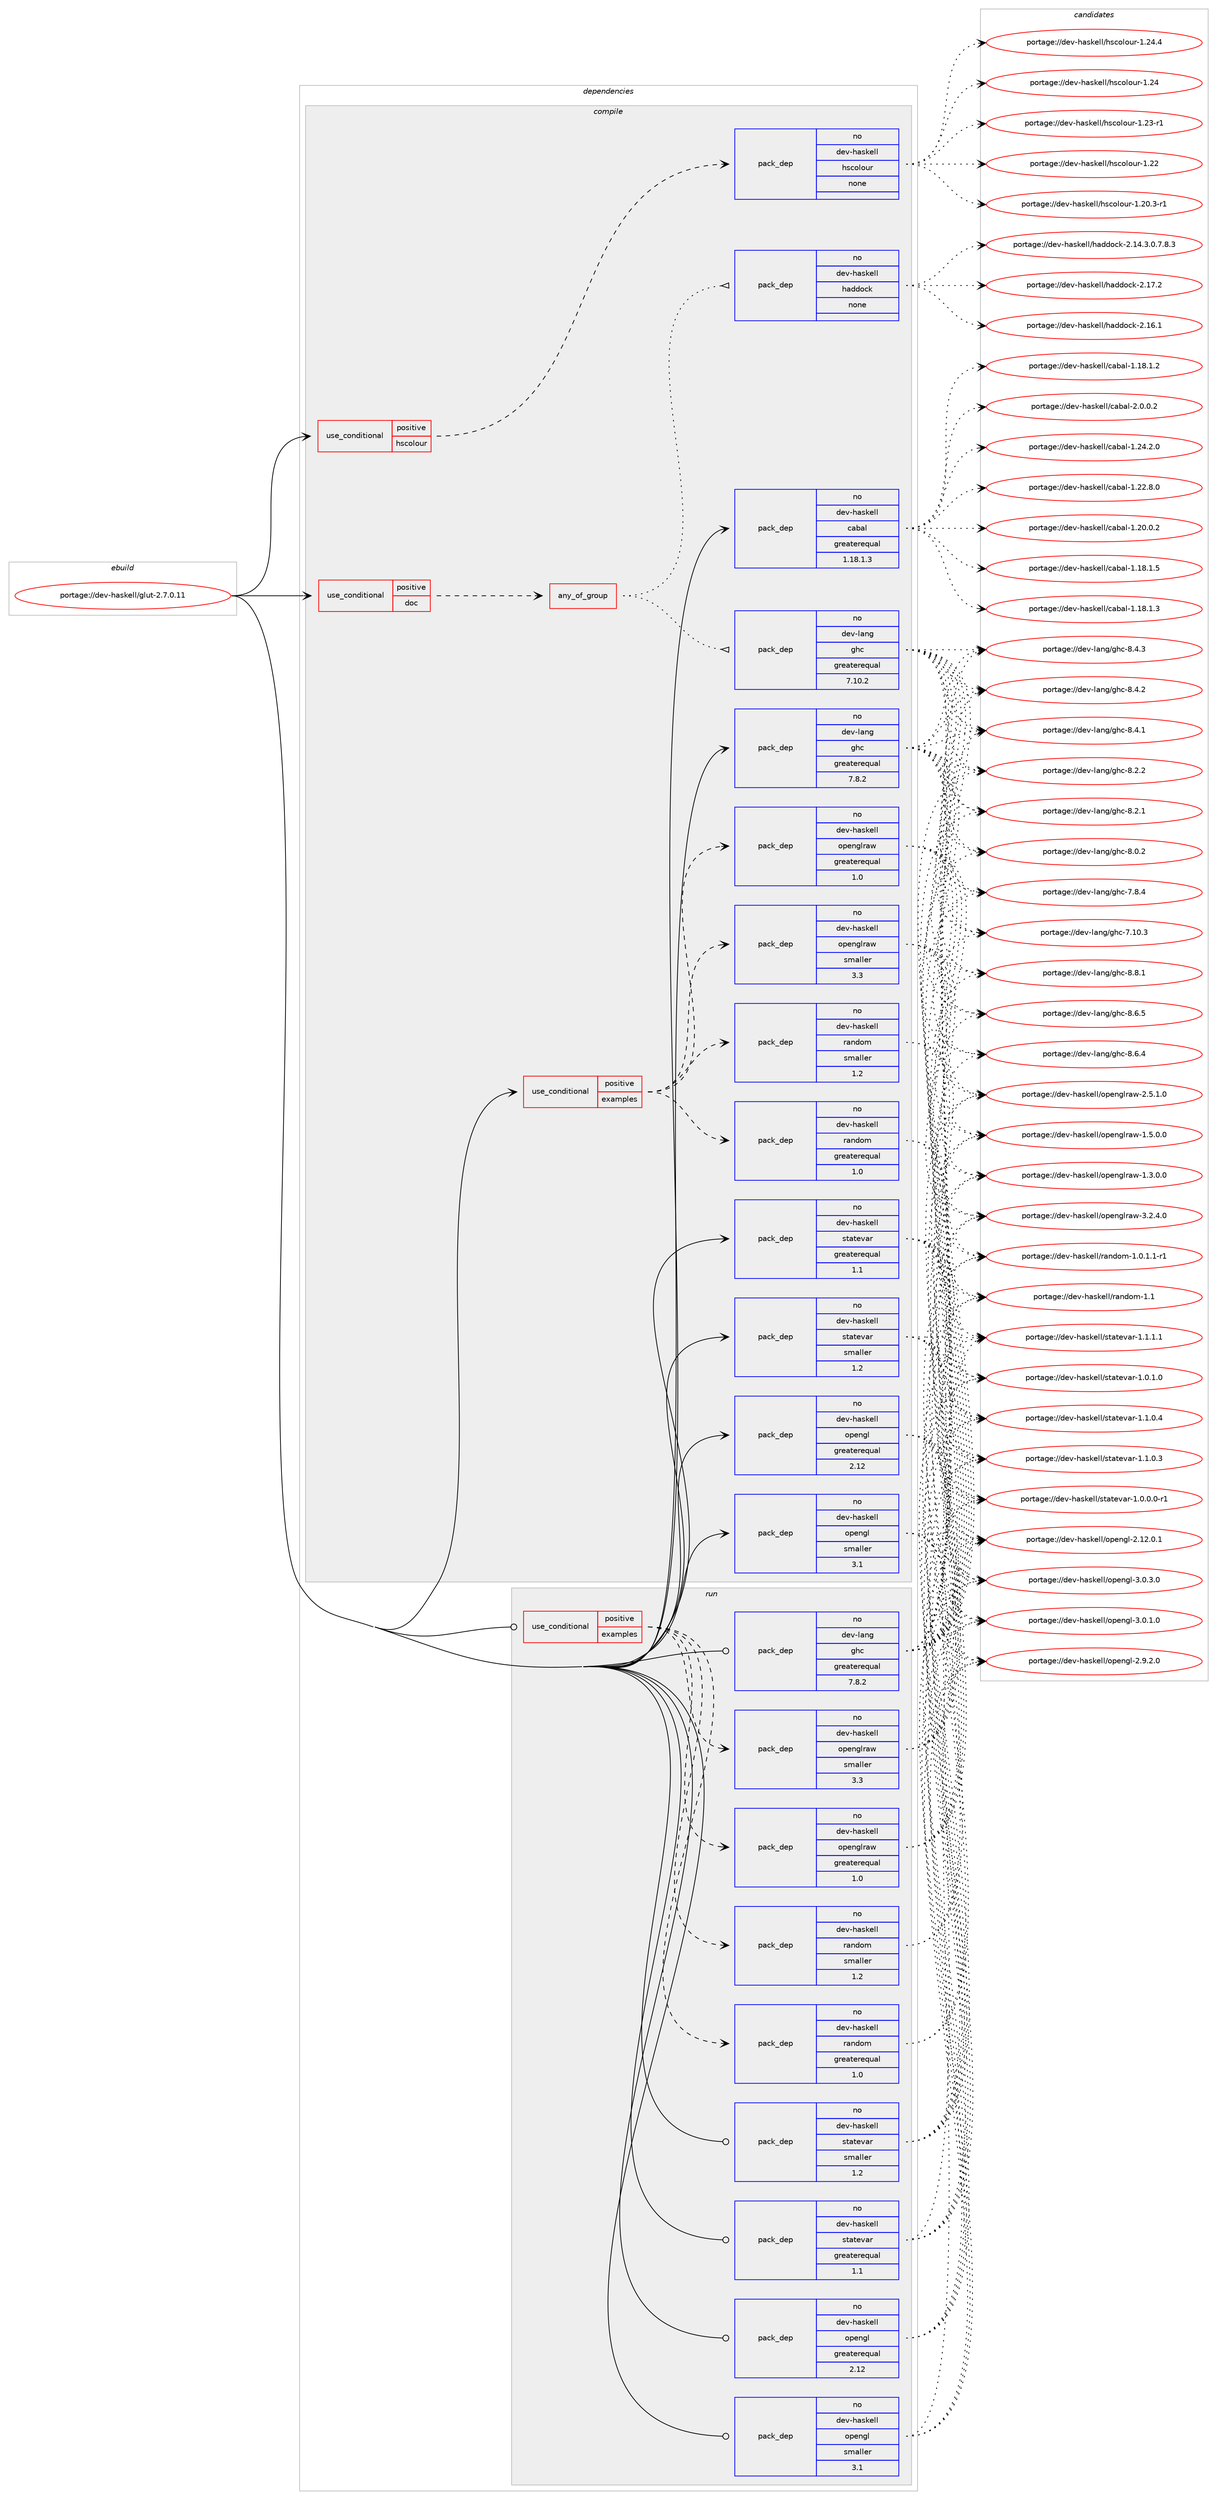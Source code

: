 digraph prolog {

# *************
# Graph options
# *************

newrank=true;
concentrate=true;
compound=true;
graph [rankdir=LR,fontname=Helvetica,fontsize=10,ranksep=1.5];#, ranksep=2.5, nodesep=0.2];
edge  [arrowhead=vee];
node  [fontname=Helvetica,fontsize=10];

# **********
# The ebuild
# **********

subgraph cluster_leftcol {
color=gray;
label=<<i>ebuild</i>>;
id [label="portage://dev-haskell/glut-2.7.0.11", color=red, width=4, href="../dev-haskell/glut-2.7.0.11.svg"];
}

# ****************
# The dependencies
# ****************

subgraph cluster_midcol {
color=gray;
label=<<i>dependencies</i>>;
subgraph cluster_compile {
fillcolor="#eeeeee";
style=filled;
label=<<i>compile</i>>;
subgraph cond133837 {
dependency561632 [label=<<TABLE BORDER="0" CELLBORDER="1" CELLSPACING="0" CELLPADDING="4"><TR><TD ROWSPAN="3" CELLPADDING="10">use_conditional</TD></TR><TR><TD>positive</TD></TR><TR><TD>doc</TD></TR></TABLE>>, shape=none, color=red];
subgraph any6393 {
dependency561633 [label=<<TABLE BORDER="0" CELLBORDER="1" CELLSPACING="0" CELLPADDING="4"><TR><TD CELLPADDING="10">any_of_group</TD></TR></TABLE>>, shape=none, color=red];subgraph pack421165 {
dependency561634 [label=<<TABLE BORDER="0" CELLBORDER="1" CELLSPACING="0" CELLPADDING="4" WIDTH="220"><TR><TD ROWSPAN="6" CELLPADDING="30">pack_dep</TD></TR><TR><TD WIDTH="110">no</TD></TR><TR><TD>dev-haskell</TD></TR><TR><TD>haddock</TD></TR><TR><TD>none</TD></TR><TR><TD></TD></TR></TABLE>>, shape=none, color=blue];
}
dependency561633:e -> dependency561634:w [weight=20,style="dotted",arrowhead="oinv"];
subgraph pack421166 {
dependency561635 [label=<<TABLE BORDER="0" CELLBORDER="1" CELLSPACING="0" CELLPADDING="4" WIDTH="220"><TR><TD ROWSPAN="6" CELLPADDING="30">pack_dep</TD></TR><TR><TD WIDTH="110">no</TD></TR><TR><TD>dev-lang</TD></TR><TR><TD>ghc</TD></TR><TR><TD>greaterequal</TD></TR><TR><TD>7.10.2</TD></TR></TABLE>>, shape=none, color=blue];
}
dependency561633:e -> dependency561635:w [weight=20,style="dotted",arrowhead="oinv"];
}
dependency561632:e -> dependency561633:w [weight=20,style="dashed",arrowhead="vee"];
}
id:e -> dependency561632:w [weight=20,style="solid",arrowhead="vee"];
subgraph cond133838 {
dependency561636 [label=<<TABLE BORDER="0" CELLBORDER="1" CELLSPACING="0" CELLPADDING="4"><TR><TD ROWSPAN="3" CELLPADDING="10">use_conditional</TD></TR><TR><TD>positive</TD></TR><TR><TD>examples</TD></TR></TABLE>>, shape=none, color=red];
subgraph pack421167 {
dependency561637 [label=<<TABLE BORDER="0" CELLBORDER="1" CELLSPACING="0" CELLPADDING="4" WIDTH="220"><TR><TD ROWSPAN="6" CELLPADDING="30">pack_dep</TD></TR><TR><TD WIDTH="110">no</TD></TR><TR><TD>dev-haskell</TD></TR><TR><TD>openglraw</TD></TR><TR><TD>greaterequal</TD></TR><TR><TD>1.0</TD></TR></TABLE>>, shape=none, color=blue];
}
dependency561636:e -> dependency561637:w [weight=20,style="dashed",arrowhead="vee"];
subgraph pack421168 {
dependency561638 [label=<<TABLE BORDER="0" CELLBORDER="1" CELLSPACING="0" CELLPADDING="4" WIDTH="220"><TR><TD ROWSPAN="6" CELLPADDING="30">pack_dep</TD></TR><TR><TD WIDTH="110">no</TD></TR><TR><TD>dev-haskell</TD></TR><TR><TD>openglraw</TD></TR><TR><TD>smaller</TD></TR><TR><TD>3.3</TD></TR></TABLE>>, shape=none, color=blue];
}
dependency561636:e -> dependency561638:w [weight=20,style="dashed",arrowhead="vee"];
subgraph pack421169 {
dependency561639 [label=<<TABLE BORDER="0" CELLBORDER="1" CELLSPACING="0" CELLPADDING="4" WIDTH="220"><TR><TD ROWSPAN="6" CELLPADDING="30">pack_dep</TD></TR><TR><TD WIDTH="110">no</TD></TR><TR><TD>dev-haskell</TD></TR><TR><TD>random</TD></TR><TR><TD>greaterequal</TD></TR><TR><TD>1.0</TD></TR></TABLE>>, shape=none, color=blue];
}
dependency561636:e -> dependency561639:w [weight=20,style="dashed",arrowhead="vee"];
subgraph pack421170 {
dependency561640 [label=<<TABLE BORDER="0" CELLBORDER="1" CELLSPACING="0" CELLPADDING="4" WIDTH="220"><TR><TD ROWSPAN="6" CELLPADDING="30">pack_dep</TD></TR><TR><TD WIDTH="110">no</TD></TR><TR><TD>dev-haskell</TD></TR><TR><TD>random</TD></TR><TR><TD>smaller</TD></TR><TR><TD>1.2</TD></TR></TABLE>>, shape=none, color=blue];
}
dependency561636:e -> dependency561640:w [weight=20,style="dashed",arrowhead="vee"];
}
id:e -> dependency561636:w [weight=20,style="solid",arrowhead="vee"];
subgraph cond133839 {
dependency561641 [label=<<TABLE BORDER="0" CELLBORDER="1" CELLSPACING="0" CELLPADDING="4"><TR><TD ROWSPAN="3" CELLPADDING="10">use_conditional</TD></TR><TR><TD>positive</TD></TR><TR><TD>hscolour</TD></TR></TABLE>>, shape=none, color=red];
subgraph pack421171 {
dependency561642 [label=<<TABLE BORDER="0" CELLBORDER="1" CELLSPACING="0" CELLPADDING="4" WIDTH="220"><TR><TD ROWSPAN="6" CELLPADDING="30">pack_dep</TD></TR><TR><TD WIDTH="110">no</TD></TR><TR><TD>dev-haskell</TD></TR><TR><TD>hscolour</TD></TR><TR><TD>none</TD></TR><TR><TD></TD></TR></TABLE>>, shape=none, color=blue];
}
dependency561641:e -> dependency561642:w [weight=20,style="dashed",arrowhead="vee"];
}
id:e -> dependency561641:w [weight=20,style="solid",arrowhead="vee"];
subgraph pack421172 {
dependency561643 [label=<<TABLE BORDER="0" CELLBORDER="1" CELLSPACING="0" CELLPADDING="4" WIDTH="220"><TR><TD ROWSPAN="6" CELLPADDING="30">pack_dep</TD></TR><TR><TD WIDTH="110">no</TD></TR><TR><TD>dev-haskell</TD></TR><TR><TD>cabal</TD></TR><TR><TD>greaterequal</TD></TR><TR><TD>1.18.1.3</TD></TR></TABLE>>, shape=none, color=blue];
}
id:e -> dependency561643:w [weight=20,style="solid",arrowhead="vee"];
subgraph pack421173 {
dependency561644 [label=<<TABLE BORDER="0" CELLBORDER="1" CELLSPACING="0" CELLPADDING="4" WIDTH="220"><TR><TD ROWSPAN="6" CELLPADDING="30">pack_dep</TD></TR><TR><TD WIDTH="110">no</TD></TR><TR><TD>dev-haskell</TD></TR><TR><TD>opengl</TD></TR><TR><TD>greaterequal</TD></TR><TR><TD>2.12</TD></TR></TABLE>>, shape=none, color=blue];
}
id:e -> dependency561644:w [weight=20,style="solid",arrowhead="vee"];
subgraph pack421174 {
dependency561645 [label=<<TABLE BORDER="0" CELLBORDER="1" CELLSPACING="0" CELLPADDING="4" WIDTH="220"><TR><TD ROWSPAN="6" CELLPADDING="30">pack_dep</TD></TR><TR><TD WIDTH="110">no</TD></TR><TR><TD>dev-haskell</TD></TR><TR><TD>opengl</TD></TR><TR><TD>smaller</TD></TR><TR><TD>3.1</TD></TR></TABLE>>, shape=none, color=blue];
}
id:e -> dependency561645:w [weight=20,style="solid",arrowhead="vee"];
subgraph pack421175 {
dependency561646 [label=<<TABLE BORDER="0" CELLBORDER="1" CELLSPACING="0" CELLPADDING="4" WIDTH="220"><TR><TD ROWSPAN="6" CELLPADDING="30">pack_dep</TD></TR><TR><TD WIDTH="110">no</TD></TR><TR><TD>dev-haskell</TD></TR><TR><TD>statevar</TD></TR><TR><TD>greaterequal</TD></TR><TR><TD>1.1</TD></TR></TABLE>>, shape=none, color=blue];
}
id:e -> dependency561646:w [weight=20,style="solid",arrowhead="vee"];
subgraph pack421176 {
dependency561647 [label=<<TABLE BORDER="0" CELLBORDER="1" CELLSPACING="0" CELLPADDING="4" WIDTH="220"><TR><TD ROWSPAN="6" CELLPADDING="30">pack_dep</TD></TR><TR><TD WIDTH="110">no</TD></TR><TR><TD>dev-haskell</TD></TR><TR><TD>statevar</TD></TR><TR><TD>smaller</TD></TR><TR><TD>1.2</TD></TR></TABLE>>, shape=none, color=blue];
}
id:e -> dependency561647:w [weight=20,style="solid",arrowhead="vee"];
subgraph pack421177 {
dependency561648 [label=<<TABLE BORDER="0" CELLBORDER="1" CELLSPACING="0" CELLPADDING="4" WIDTH="220"><TR><TD ROWSPAN="6" CELLPADDING="30">pack_dep</TD></TR><TR><TD WIDTH="110">no</TD></TR><TR><TD>dev-lang</TD></TR><TR><TD>ghc</TD></TR><TR><TD>greaterequal</TD></TR><TR><TD>7.8.2</TD></TR></TABLE>>, shape=none, color=blue];
}
id:e -> dependency561648:w [weight=20,style="solid",arrowhead="vee"];
}
subgraph cluster_compileandrun {
fillcolor="#eeeeee";
style=filled;
label=<<i>compile and run</i>>;
}
subgraph cluster_run {
fillcolor="#eeeeee";
style=filled;
label=<<i>run</i>>;
subgraph cond133840 {
dependency561649 [label=<<TABLE BORDER="0" CELLBORDER="1" CELLSPACING="0" CELLPADDING="4"><TR><TD ROWSPAN="3" CELLPADDING="10">use_conditional</TD></TR><TR><TD>positive</TD></TR><TR><TD>examples</TD></TR></TABLE>>, shape=none, color=red];
subgraph pack421178 {
dependency561650 [label=<<TABLE BORDER="0" CELLBORDER="1" CELLSPACING="0" CELLPADDING="4" WIDTH="220"><TR><TD ROWSPAN="6" CELLPADDING="30">pack_dep</TD></TR><TR><TD WIDTH="110">no</TD></TR><TR><TD>dev-haskell</TD></TR><TR><TD>openglraw</TD></TR><TR><TD>greaterequal</TD></TR><TR><TD>1.0</TD></TR></TABLE>>, shape=none, color=blue];
}
dependency561649:e -> dependency561650:w [weight=20,style="dashed",arrowhead="vee"];
subgraph pack421179 {
dependency561651 [label=<<TABLE BORDER="0" CELLBORDER="1" CELLSPACING="0" CELLPADDING="4" WIDTH="220"><TR><TD ROWSPAN="6" CELLPADDING="30">pack_dep</TD></TR><TR><TD WIDTH="110">no</TD></TR><TR><TD>dev-haskell</TD></TR><TR><TD>openglraw</TD></TR><TR><TD>smaller</TD></TR><TR><TD>3.3</TD></TR></TABLE>>, shape=none, color=blue];
}
dependency561649:e -> dependency561651:w [weight=20,style="dashed",arrowhead="vee"];
subgraph pack421180 {
dependency561652 [label=<<TABLE BORDER="0" CELLBORDER="1" CELLSPACING="0" CELLPADDING="4" WIDTH="220"><TR><TD ROWSPAN="6" CELLPADDING="30">pack_dep</TD></TR><TR><TD WIDTH="110">no</TD></TR><TR><TD>dev-haskell</TD></TR><TR><TD>random</TD></TR><TR><TD>greaterequal</TD></TR><TR><TD>1.0</TD></TR></TABLE>>, shape=none, color=blue];
}
dependency561649:e -> dependency561652:w [weight=20,style="dashed",arrowhead="vee"];
subgraph pack421181 {
dependency561653 [label=<<TABLE BORDER="0" CELLBORDER="1" CELLSPACING="0" CELLPADDING="4" WIDTH="220"><TR><TD ROWSPAN="6" CELLPADDING="30">pack_dep</TD></TR><TR><TD WIDTH="110">no</TD></TR><TR><TD>dev-haskell</TD></TR><TR><TD>random</TD></TR><TR><TD>smaller</TD></TR><TR><TD>1.2</TD></TR></TABLE>>, shape=none, color=blue];
}
dependency561649:e -> dependency561653:w [weight=20,style="dashed",arrowhead="vee"];
}
id:e -> dependency561649:w [weight=20,style="solid",arrowhead="odot"];
subgraph pack421182 {
dependency561654 [label=<<TABLE BORDER="0" CELLBORDER="1" CELLSPACING="0" CELLPADDING="4" WIDTH="220"><TR><TD ROWSPAN="6" CELLPADDING="30">pack_dep</TD></TR><TR><TD WIDTH="110">no</TD></TR><TR><TD>dev-haskell</TD></TR><TR><TD>opengl</TD></TR><TR><TD>greaterequal</TD></TR><TR><TD>2.12</TD></TR></TABLE>>, shape=none, color=blue];
}
id:e -> dependency561654:w [weight=20,style="solid",arrowhead="odot"];
subgraph pack421183 {
dependency561655 [label=<<TABLE BORDER="0" CELLBORDER="1" CELLSPACING="0" CELLPADDING="4" WIDTH="220"><TR><TD ROWSPAN="6" CELLPADDING="30">pack_dep</TD></TR><TR><TD WIDTH="110">no</TD></TR><TR><TD>dev-haskell</TD></TR><TR><TD>opengl</TD></TR><TR><TD>smaller</TD></TR><TR><TD>3.1</TD></TR></TABLE>>, shape=none, color=blue];
}
id:e -> dependency561655:w [weight=20,style="solid",arrowhead="odot"];
subgraph pack421184 {
dependency561656 [label=<<TABLE BORDER="0" CELLBORDER="1" CELLSPACING="0" CELLPADDING="4" WIDTH="220"><TR><TD ROWSPAN="6" CELLPADDING="30">pack_dep</TD></TR><TR><TD WIDTH="110">no</TD></TR><TR><TD>dev-haskell</TD></TR><TR><TD>statevar</TD></TR><TR><TD>greaterequal</TD></TR><TR><TD>1.1</TD></TR></TABLE>>, shape=none, color=blue];
}
id:e -> dependency561656:w [weight=20,style="solid",arrowhead="odot"];
subgraph pack421185 {
dependency561657 [label=<<TABLE BORDER="0" CELLBORDER="1" CELLSPACING="0" CELLPADDING="4" WIDTH="220"><TR><TD ROWSPAN="6" CELLPADDING="30">pack_dep</TD></TR><TR><TD WIDTH="110">no</TD></TR><TR><TD>dev-haskell</TD></TR><TR><TD>statevar</TD></TR><TR><TD>smaller</TD></TR><TR><TD>1.2</TD></TR></TABLE>>, shape=none, color=blue];
}
id:e -> dependency561657:w [weight=20,style="solid",arrowhead="odot"];
subgraph pack421186 {
dependency561658 [label=<<TABLE BORDER="0" CELLBORDER="1" CELLSPACING="0" CELLPADDING="4" WIDTH="220"><TR><TD ROWSPAN="6" CELLPADDING="30">pack_dep</TD></TR><TR><TD WIDTH="110">no</TD></TR><TR><TD>dev-lang</TD></TR><TR><TD>ghc</TD></TR><TR><TD>greaterequal</TD></TR><TR><TD>7.8.2</TD></TR></TABLE>>, shape=none, color=blue];
}
id:e -> dependency561658:w [weight=20,style="solid",arrowhead="odot"];
}
}

# **************
# The candidates
# **************

subgraph cluster_choices {
rank=same;
color=gray;
label=<<i>candidates</i>>;

subgraph choice421165 {
color=black;
nodesep=1;
choice100101118451049711510710110810847104971001001119910745504649554650 [label="portage://dev-haskell/haddock-2.17.2", color=red, width=4,href="../dev-haskell/haddock-2.17.2.svg"];
choice100101118451049711510710110810847104971001001119910745504649544649 [label="portage://dev-haskell/haddock-2.16.1", color=red, width=4,href="../dev-haskell/haddock-2.16.1.svg"];
choice1001011184510497115107101108108471049710010011199107455046495246514648465546564651 [label="portage://dev-haskell/haddock-2.14.3.0.7.8.3", color=red, width=4,href="../dev-haskell/haddock-2.14.3.0.7.8.3.svg"];
dependency561634:e -> choice100101118451049711510710110810847104971001001119910745504649554650:w [style=dotted,weight="100"];
dependency561634:e -> choice100101118451049711510710110810847104971001001119910745504649544649:w [style=dotted,weight="100"];
dependency561634:e -> choice1001011184510497115107101108108471049710010011199107455046495246514648465546564651:w [style=dotted,weight="100"];
}
subgraph choice421166 {
color=black;
nodesep=1;
choice10010111845108971101034710310499455646564649 [label="portage://dev-lang/ghc-8.8.1", color=red, width=4,href="../dev-lang/ghc-8.8.1.svg"];
choice10010111845108971101034710310499455646544653 [label="portage://dev-lang/ghc-8.6.5", color=red, width=4,href="../dev-lang/ghc-8.6.5.svg"];
choice10010111845108971101034710310499455646544652 [label="portage://dev-lang/ghc-8.6.4", color=red, width=4,href="../dev-lang/ghc-8.6.4.svg"];
choice10010111845108971101034710310499455646524651 [label="portage://dev-lang/ghc-8.4.3", color=red, width=4,href="../dev-lang/ghc-8.4.3.svg"];
choice10010111845108971101034710310499455646524650 [label="portage://dev-lang/ghc-8.4.2", color=red, width=4,href="../dev-lang/ghc-8.4.2.svg"];
choice10010111845108971101034710310499455646524649 [label="portage://dev-lang/ghc-8.4.1", color=red, width=4,href="../dev-lang/ghc-8.4.1.svg"];
choice10010111845108971101034710310499455646504650 [label="portage://dev-lang/ghc-8.2.2", color=red, width=4,href="../dev-lang/ghc-8.2.2.svg"];
choice10010111845108971101034710310499455646504649 [label="portage://dev-lang/ghc-8.2.1", color=red, width=4,href="../dev-lang/ghc-8.2.1.svg"];
choice10010111845108971101034710310499455646484650 [label="portage://dev-lang/ghc-8.0.2", color=red, width=4,href="../dev-lang/ghc-8.0.2.svg"];
choice10010111845108971101034710310499455546564652 [label="portage://dev-lang/ghc-7.8.4", color=red, width=4,href="../dev-lang/ghc-7.8.4.svg"];
choice1001011184510897110103471031049945554649484651 [label="portage://dev-lang/ghc-7.10.3", color=red, width=4,href="../dev-lang/ghc-7.10.3.svg"];
dependency561635:e -> choice10010111845108971101034710310499455646564649:w [style=dotted,weight="100"];
dependency561635:e -> choice10010111845108971101034710310499455646544653:w [style=dotted,weight="100"];
dependency561635:e -> choice10010111845108971101034710310499455646544652:w [style=dotted,weight="100"];
dependency561635:e -> choice10010111845108971101034710310499455646524651:w [style=dotted,weight="100"];
dependency561635:e -> choice10010111845108971101034710310499455646524650:w [style=dotted,weight="100"];
dependency561635:e -> choice10010111845108971101034710310499455646524649:w [style=dotted,weight="100"];
dependency561635:e -> choice10010111845108971101034710310499455646504650:w [style=dotted,weight="100"];
dependency561635:e -> choice10010111845108971101034710310499455646504649:w [style=dotted,weight="100"];
dependency561635:e -> choice10010111845108971101034710310499455646484650:w [style=dotted,weight="100"];
dependency561635:e -> choice10010111845108971101034710310499455546564652:w [style=dotted,weight="100"];
dependency561635:e -> choice1001011184510897110103471031049945554649484651:w [style=dotted,weight="100"];
}
subgraph choice421167 {
color=black;
nodesep=1;
choice100101118451049711510710110810847111112101110103108114971194551465046524648 [label="portage://dev-haskell/openglraw-3.2.4.0", color=red, width=4,href="../dev-haskell/openglraw-3.2.4.0.svg"];
choice100101118451049711510710110810847111112101110103108114971194550465346494648 [label="portage://dev-haskell/openglraw-2.5.1.0", color=red, width=4,href="../dev-haskell/openglraw-2.5.1.0.svg"];
choice100101118451049711510710110810847111112101110103108114971194549465346484648 [label="portage://dev-haskell/openglraw-1.5.0.0", color=red, width=4,href="../dev-haskell/openglraw-1.5.0.0.svg"];
choice100101118451049711510710110810847111112101110103108114971194549465146484648 [label="portage://dev-haskell/openglraw-1.3.0.0", color=red, width=4,href="../dev-haskell/openglraw-1.3.0.0.svg"];
dependency561637:e -> choice100101118451049711510710110810847111112101110103108114971194551465046524648:w [style=dotted,weight="100"];
dependency561637:e -> choice100101118451049711510710110810847111112101110103108114971194550465346494648:w [style=dotted,weight="100"];
dependency561637:e -> choice100101118451049711510710110810847111112101110103108114971194549465346484648:w [style=dotted,weight="100"];
dependency561637:e -> choice100101118451049711510710110810847111112101110103108114971194549465146484648:w [style=dotted,weight="100"];
}
subgraph choice421168 {
color=black;
nodesep=1;
choice100101118451049711510710110810847111112101110103108114971194551465046524648 [label="portage://dev-haskell/openglraw-3.2.4.0", color=red, width=4,href="../dev-haskell/openglraw-3.2.4.0.svg"];
choice100101118451049711510710110810847111112101110103108114971194550465346494648 [label="portage://dev-haskell/openglraw-2.5.1.0", color=red, width=4,href="../dev-haskell/openglraw-2.5.1.0.svg"];
choice100101118451049711510710110810847111112101110103108114971194549465346484648 [label="portage://dev-haskell/openglraw-1.5.0.0", color=red, width=4,href="../dev-haskell/openglraw-1.5.0.0.svg"];
choice100101118451049711510710110810847111112101110103108114971194549465146484648 [label="portage://dev-haskell/openglraw-1.3.0.0", color=red, width=4,href="../dev-haskell/openglraw-1.3.0.0.svg"];
dependency561638:e -> choice100101118451049711510710110810847111112101110103108114971194551465046524648:w [style=dotted,weight="100"];
dependency561638:e -> choice100101118451049711510710110810847111112101110103108114971194550465346494648:w [style=dotted,weight="100"];
dependency561638:e -> choice100101118451049711510710110810847111112101110103108114971194549465346484648:w [style=dotted,weight="100"];
dependency561638:e -> choice100101118451049711510710110810847111112101110103108114971194549465146484648:w [style=dotted,weight="100"];
}
subgraph choice421169 {
color=black;
nodesep=1;
choice1001011184510497115107101108108471149711010011110945494649 [label="portage://dev-haskell/random-1.1", color=red, width=4,href="../dev-haskell/random-1.1.svg"];
choice1001011184510497115107101108108471149711010011110945494648464946494511449 [label="portage://dev-haskell/random-1.0.1.1-r1", color=red, width=4,href="../dev-haskell/random-1.0.1.1-r1.svg"];
dependency561639:e -> choice1001011184510497115107101108108471149711010011110945494649:w [style=dotted,weight="100"];
dependency561639:e -> choice1001011184510497115107101108108471149711010011110945494648464946494511449:w [style=dotted,weight="100"];
}
subgraph choice421170 {
color=black;
nodesep=1;
choice1001011184510497115107101108108471149711010011110945494649 [label="portage://dev-haskell/random-1.1", color=red, width=4,href="../dev-haskell/random-1.1.svg"];
choice1001011184510497115107101108108471149711010011110945494648464946494511449 [label="portage://dev-haskell/random-1.0.1.1-r1", color=red, width=4,href="../dev-haskell/random-1.0.1.1-r1.svg"];
dependency561640:e -> choice1001011184510497115107101108108471149711010011110945494649:w [style=dotted,weight="100"];
dependency561640:e -> choice1001011184510497115107101108108471149711010011110945494648464946494511449:w [style=dotted,weight="100"];
}
subgraph choice421171 {
color=black;
nodesep=1;
choice1001011184510497115107101108108471041159911110811111711445494650524652 [label="portage://dev-haskell/hscolour-1.24.4", color=red, width=4,href="../dev-haskell/hscolour-1.24.4.svg"];
choice100101118451049711510710110810847104115991111081111171144549465052 [label="portage://dev-haskell/hscolour-1.24", color=red, width=4,href="../dev-haskell/hscolour-1.24.svg"];
choice1001011184510497115107101108108471041159911110811111711445494650514511449 [label="portage://dev-haskell/hscolour-1.23-r1", color=red, width=4,href="../dev-haskell/hscolour-1.23-r1.svg"];
choice100101118451049711510710110810847104115991111081111171144549465050 [label="portage://dev-haskell/hscolour-1.22", color=red, width=4,href="../dev-haskell/hscolour-1.22.svg"];
choice10010111845104971151071011081084710411599111108111117114454946504846514511449 [label="portage://dev-haskell/hscolour-1.20.3-r1", color=red, width=4,href="../dev-haskell/hscolour-1.20.3-r1.svg"];
dependency561642:e -> choice1001011184510497115107101108108471041159911110811111711445494650524652:w [style=dotted,weight="100"];
dependency561642:e -> choice100101118451049711510710110810847104115991111081111171144549465052:w [style=dotted,weight="100"];
dependency561642:e -> choice1001011184510497115107101108108471041159911110811111711445494650514511449:w [style=dotted,weight="100"];
dependency561642:e -> choice100101118451049711510710110810847104115991111081111171144549465050:w [style=dotted,weight="100"];
dependency561642:e -> choice10010111845104971151071011081084710411599111108111117114454946504846514511449:w [style=dotted,weight="100"];
}
subgraph choice421172 {
color=black;
nodesep=1;
choice100101118451049711510710110810847999798971084550464846484650 [label="portage://dev-haskell/cabal-2.0.0.2", color=red, width=4,href="../dev-haskell/cabal-2.0.0.2.svg"];
choice10010111845104971151071011081084799979897108454946505246504648 [label="portage://dev-haskell/cabal-1.24.2.0", color=red, width=4,href="../dev-haskell/cabal-1.24.2.0.svg"];
choice10010111845104971151071011081084799979897108454946505046564648 [label="portage://dev-haskell/cabal-1.22.8.0", color=red, width=4,href="../dev-haskell/cabal-1.22.8.0.svg"];
choice10010111845104971151071011081084799979897108454946504846484650 [label="portage://dev-haskell/cabal-1.20.0.2", color=red, width=4,href="../dev-haskell/cabal-1.20.0.2.svg"];
choice10010111845104971151071011081084799979897108454946495646494653 [label="portage://dev-haskell/cabal-1.18.1.5", color=red, width=4,href="../dev-haskell/cabal-1.18.1.5.svg"];
choice10010111845104971151071011081084799979897108454946495646494651 [label="portage://dev-haskell/cabal-1.18.1.3", color=red, width=4,href="../dev-haskell/cabal-1.18.1.3.svg"];
choice10010111845104971151071011081084799979897108454946495646494650 [label="portage://dev-haskell/cabal-1.18.1.2", color=red, width=4,href="../dev-haskell/cabal-1.18.1.2.svg"];
dependency561643:e -> choice100101118451049711510710110810847999798971084550464846484650:w [style=dotted,weight="100"];
dependency561643:e -> choice10010111845104971151071011081084799979897108454946505246504648:w [style=dotted,weight="100"];
dependency561643:e -> choice10010111845104971151071011081084799979897108454946505046564648:w [style=dotted,weight="100"];
dependency561643:e -> choice10010111845104971151071011081084799979897108454946504846484650:w [style=dotted,weight="100"];
dependency561643:e -> choice10010111845104971151071011081084799979897108454946495646494653:w [style=dotted,weight="100"];
dependency561643:e -> choice10010111845104971151071011081084799979897108454946495646494651:w [style=dotted,weight="100"];
dependency561643:e -> choice10010111845104971151071011081084799979897108454946495646494650:w [style=dotted,weight="100"];
}
subgraph choice421173 {
color=black;
nodesep=1;
choice1001011184510497115107101108108471111121011101031084551464846514648 [label="portage://dev-haskell/opengl-3.0.3.0", color=red, width=4,href="../dev-haskell/opengl-3.0.3.0.svg"];
choice1001011184510497115107101108108471111121011101031084551464846494648 [label="portage://dev-haskell/opengl-3.0.1.0", color=red, width=4,href="../dev-haskell/opengl-3.0.1.0.svg"];
choice1001011184510497115107101108108471111121011101031084550465746504648 [label="portage://dev-haskell/opengl-2.9.2.0", color=red, width=4,href="../dev-haskell/opengl-2.9.2.0.svg"];
choice100101118451049711510710110810847111112101110103108455046495046484649 [label="portage://dev-haskell/opengl-2.12.0.1", color=red, width=4,href="../dev-haskell/opengl-2.12.0.1.svg"];
dependency561644:e -> choice1001011184510497115107101108108471111121011101031084551464846514648:w [style=dotted,weight="100"];
dependency561644:e -> choice1001011184510497115107101108108471111121011101031084551464846494648:w [style=dotted,weight="100"];
dependency561644:e -> choice1001011184510497115107101108108471111121011101031084550465746504648:w [style=dotted,weight="100"];
dependency561644:e -> choice100101118451049711510710110810847111112101110103108455046495046484649:w [style=dotted,weight="100"];
}
subgraph choice421174 {
color=black;
nodesep=1;
choice1001011184510497115107101108108471111121011101031084551464846514648 [label="portage://dev-haskell/opengl-3.0.3.0", color=red, width=4,href="../dev-haskell/opengl-3.0.3.0.svg"];
choice1001011184510497115107101108108471111121011101031084551464846494648 [label="portage://dev-haskell/opengl-3.0.1.0", color=red, width=4,href="../dev-haskell/opengl-3.0.1.0.svg"];
choice1001011184510497115107101108108471111121011101031084550465746504648 [label="portage://dev-haskell/opengl-2.9.2.0", color=red, width=4,href="../dev-haskell/opengl-2.9.2.0.svg"];
choice100101118451049711510710110810847111112101110103108455046495046484649 [label="portage://dev-haskell/opengl-2.12.0.1", color=red, width=4,href="../dev-haskell/opengl-2.12.0.1.svg"];
dependency561645:e -> choice1001011184510497115107101108108471111121011101031084551464846514648:w [style=dotted,weight="100"];
dependency561645:e -> choice1001011184510497115107101108108471111121011101031084551464846494648:w [style=dotted,weight="100"];
dependency561645:e -> choice1001011184510497115107101108108471111121011101031084550465746504648:w [style=dotted,weight="100"];
dependency561645:e -> choice100101118451049711510710110810847111112101110103108455046495046484649:w [style=dotted,weight="100"];
}
subgraph choice421175 {
color=black;
nodesep=1;
choice10010111845104971151071011081084711511697116101118971144549464946494649 [label="portage://dev-haskell/statevar-1.1.1.1", color=red, width=4,href="../dev-haskell/statevar-1.1.1.1.svg"];
choice10010111845104971151071011081084711511697116101118971144549464946484652 [label="portage://dev-haskell/statevar-1.1.0.4", color=red, width=4,href="../dev-haskell/statevar-1.1.0.4.svg"];
choice10010111845104971151071011081084711511697116101118971144549464946484651 [label="portage://dev-haskell/statevar-1.1.0.3", color=red, width=4,href="../dev-haskell/statevar-1.1.0.3.svg"];
choice10010111845104971151071011081084711511697116101118971144549464846494648 [label="portage://dev-haskell/statevar-1.0.1.0", color=red, width=4,href="../dev-haskell/statevar-1.0.1.0.svg"];
choice100101118451049711510710110810847115116971161011189711445494648464846484511449 [label="portage://dev-haskell/statevar-1.0.0.0-r1", color=red, width=4,href="../dev-haskell/statevar-1.0.0.0-r1.svg"];
dependency561646:e -> choice10010111845104971151071011081084711511697116101118971144549464946494649:w [style=dotted,weight="100"];
dependency561646:e -> choice10010111845104971151071011081084711511697116101118971144549464946484652:w [style=dotted,weight="100"];
dependency561646:e -> choice10010111845104971151071011081084711511697116101118971144549464946484651:w [style=dotted,weight="100"];
dependency561646:e -> choice10010111845104971151071011081084711511697116101118971144549464846494648:w [style=dotted,weight="100"];
dependency561646:e -> choice100101118451049711510710110810847115116971161011189711445494648464846484511449:w [style=dotted,weight="100"];
}
subgraph choice421176 {
color=black;
nodesep=1;
choice10010111845104971151071011081084711511697116101118971144549464946494649 [label="portage://dev-haskell/statevar-1.1.1.1", color=red, width=4,href="../dev-haskell/statevar-1.1.1.1.svg"];
choice10010111845104971151071011081084711511697116101118971144549464946484652 [label="portage://dev-haskell/statevar-1.1.0.4", color=red, width=4,href="../dev-haskell/statevar-1.1.0.4.svg"];
choice10010111845104971151071011081084711511697116101118971144549464946484651 [label="portage://dev-haskell/statevar-1.1.0.3", color=red, width=4,href="../dev-haskell/statevar-1.1.0.3.svg"];
choice10010111845104971151071011081084711511697116101118971144549464846494648 [label="portage://dev-haskell/statevar-1.0.1.0", color=red, width=4,href="../dev-haskell/statevar-1.0.1.0.svg"];
choice100101118451049711510710110810847115116971161011189711445494648464846484511449 [label="portage://dev-haskell/statevar-1.0.0.0-r1", color=red, width=4,href="../dev-haskell/statevar-1.0.0.0-r1.svg"];
dependency561647:e -> choice10010111845104971151071011081084711511697116101118971144549464946494649:w [style=dotted,weight="100"];
dependency561647:e -> choice10010111845104971151071011081084711511697116101118971144549464946484652:w [style=dotted,weight="100"];
dependency561647:e -> choice10010111845104971151071011081084711511697116101118971144549464946484651:w [style=dotted,weight="100"];
dependency561647:e -> choice10010111845104971151071011081084711511697116101118971144549464846494648:w [style=dotted,weight="100"];
dependency561647:e -> choice100101118451049711510710110810847115116971161011189711445494648464846484511449:w [style=dotted,weight="100"];
}
subgraph choice421177 {
color=black;
nodesep=1;
choice10010111845108971101034710310499455646564649 [label="portage://dev-lang/ghc-8.8.1", color=red, width=4,href="../dev-lang/ghc-8.8.1.svg"];
choice10010111845108971101034710310499455646544653 [label="portage://dev-lang/ghc-8.6.5", color=red, width=4,href="../dev-lang/ghc-8.6.5.svg"];
choice10010111845108971101034710310499455646544652 [label="portage://dev-lang/ghc-8.6.4", color=red, width=4,href="../dev-lang/ghc-8.6.4.svg"];
choice10010111845108971101034710310499455646524651 [label="portage://dev-lang/ghc-8.4.3", color=red, width=4,href="../dev-lang/ghc-8.4.3.svg"];
choice10010111845108971101034710310499455646524650 [label="portage://dev-lang/ghc-8.4.2", color=red, width=4,href="../dev-lang/ghc-8.4.2.svg"];
choice10010111845108971101034710310499455646524649 [label="portage://dev-lang/ghc-8.4.1", color=red, width=4,href="../dev-lang/ghc-8.4.1.svg"];
choice10010111845108971101034710310499455646504650 [label="portage://dev-lang/ghc-8.2.2", color=red, width=4,href="../dev-lang/ghc-8.2.2.svg"];
choice10010111845108971101034710310499455646504649 [label="portage://dev-lang/ghc-8.2.1", color=red, width=4,href="../dev-lang/ghc-8.2.1.svg"];
choice10010111845108971101034710310499455646484650 [label="portage://dev-lang/ghc-8.0.2", color=red, width=4,href="../dev-lang/ghc-8.0.2.svg"];
choice10010111845108971101034710310499455546564652 [label="portage://dev-lang/ghc-7.8.4", color=red, width=4,href="../dev-lang/ghc-7.8.4.svg"];
choice1001011184510897110103471031049945554649484651 [label="portage://dev-lang/ghc-7.10.3", color=red, width=4,href="../dev-lang/ghc-7.10.3.svg"];
dependency561648:e -> choice10010111845108971101034710310499455646564649:w [style=dotted,weight="100"];
dependency561648:e -> choice10010111845108971101034710310499455646544653:w [style=dotted,weight="100"];
dependency561648:e -> choice10010111845108971101034710310499455646544652:w [style=dotted,weight="100"];
dependency561648:e -> choice10010111845108971101034710310499455646524651:w [style=dotted,weight="100"];
dependency561648:e -> choice10010111845108971101034710310499455646524650:w [style=dotted,weight="100"];
dependency561648:e -> choice10010111845108971101034710310499455646524649:w [style=dotted,weight="100"];
dependency561648:e -> choice10010111845108971101034710310499455646504650:w [style=dotted,weight="100"];
dependency561648:e -> choice10010111845108971101034710310499455646504649:w [style=dotted,weight="100"];
dependency561648:e -> choice10010111845108971101034710310499455646484650:w [style=dotted,weight="100"];
dependency561648:e -> choice10010111845108971101034710310499455546564652:w [style=dotted,weight="100"];
dependency561648:e -> choice1001011184510897110103471031049945554649484651:w [style=dotted,weight="100"];
}
subgraph choice421178 {
color=black;
nodesep=1;
choice100101118451049711510710110810847111112101110103108114971194551465046524648 [label="portage://dev-haskell/openglraw-3.2.4.0", color=red, width=4,href="../dev-haskell/openglraw-3.2.4.0.svg"];
choice100101118451049711510710110810847111112101110103108114971194550465346494648 [label="portage://dev-haskell/openglraw-2.5.1.0", color=red, width=4,href="../dev-haskell/openglraw-2.5.1.0.svg"];
choice100101118451049711510710110810847111112101110103108114971194549465346484648 [label="portage://dev-haskell/openglraw-1.5.0.0", color=red, width=4,href="../dev-haskell/openglraw-1.5.0.0.svg"];
choice100101118451049711510710110810847111112101110103108114971194549465146484648 [label="portage://dev-haskell/openglraw-1.3.0.0", color=red, width=4,href="../dev-haskell/openglraw-1.3.0.0.svg"];
dependency561650:e -> choice100101118451049711510710110810847111112101110103108114971194551465046524648:w [style=dotted,weight="100"];
dependency561650:e -> choice100101118451049711510710110810847111112101110103108114971194550465346494648:w [style=dotted,weight="100"];
dependency561650:e -> choice100101118451049711510710110810847111112101110103108114971194549465346484648:w [style=dotted,weight="100"];
dependency561650:e -> choice100101118451049711510710110810847111112101110103108114971194549465146484648:w [style=dotted,weight="100"];
}
subgraph choice421179 {
color=black;
nodesep=1;
choice100101118451049711510710110810847111112101110103108114971194551465046524648 [label="portage://dev-haskell/openglraw-3.2.4.0", color=red, width=4,href="../dev-haskell/openglraw-3.2.4.0.svg"];
choice100101118451049711510710110810847111112101110103108114971194550465346494648 [label="portage://dev-haskell/openglraw-2.5.1.0", color=red, width=4,href="../dev-haskell/openglraw-2.5.1.0.svg"];
choice100101118451049711510710110810847111112101110103108114971194549465346484648 [label="portage://dev-haskell/openglraw-1.5.0.0", color=red, width=4,href="../dev-haskell/openglraw-1.5.0.0.svg"];
choice100101118451049711510710110810847111112101110103108114971194549465146484648 [label="portage://dev-haskell/openglraw-1.3.0.0", color=red, width=4,href="../dev-haskell/openglraw-1.3.0.0.svg"];
dependency561651:e -> choice100101118451049711510710110810847111112101110103108114971194551465046524648:w [style=dotted,weight="100"];
dependency561651:e -> choice100101118451049711510710110810847111112101110103108114971194550465346494648:w [style=dotted,weight="100"];
dependency561651:e -> choice100101118451049711510710110810847111112101110103108114971194549465346484648:w [style=dotted,weight="100"];
dependency561651:e -> choice100101118451049711510710110810847111112101110103108114971194549465146484648:w [style=dotted,weight="100"];
}
subgraph choice421180 {
color=black;
nodesep=1;
choice1001011184510497115107101108108471149711010011110945494649 [label="portage://dev-haskell/random-1.1", color=red, width=4,href="../dev-haskell/random-1.1.svg"];
choice1001011184510497115107101108108471149711010011110945494648464946494511449 [label="portage://dev-haskell/random-1.0.1.1-r1", color=red, width=4,href="../dev-haskell/random-1.0.1.1-r1.svg"];
dependency561652:e -> choice1001011184510497115107101108108471149711010011110945494649:w [style=dotted,weight="100"];
dependency561652:e -> choice1001011184510497115107101108108471149711010011110945494648464946494511449:w [style=dotted,weight="100"];
}
subgraph choice421181 {
color=black;
nodesep=1;
choice1001011184510497115107101108108471149711010011110945494649 [label="portage://dev-haskell/random-1.1", color=red, width=4,href="../dev-haskell/random-1.1.svg"];
choice1001011184510497115107101108108471149711010011110945494648464946494511449 [label="portage://dev-haskell/random-1.0.1.1-r1", color=red, width=4,href="../dev-haskell/random-1.0.1.1-r1.svg"];
dependency561653:e -> choice1001011184510497115107101108108471149711010011110945494649:w [style=dotted,weight="100"];
dependency561653:e -> choice1001011184510497115107101108108471149711010011110945494648464946494511449:w [style=dotted,weight="100"];
}
subgraph choice421182 {
color=black;
nodesep=1;
choice1001011184510497115107101108108471111121011101031084551464846514648 [label="portage://dev-haskell/opengl-3.0.3.0", color=red, width=4,href="../dev-haskell/opengl-3.0.3.0.svg"];
choice1001011184510497115107101108108471111121011101031084551464846494648 [label="portage://dev-haskell/opengl-3.0.1.0", color=red, width=4,href="../dev-haskell/opengl-3.0.1.0.svg"];
choice1001011184510497115107101108108471111121011101031084550465746504648 [label="portage://dev-haskell/opengl-2.9.2.0", color=red, width=4,href="../dev-haskell/opengl-2.9.2.0.svg"];
choice100101118451049711510710110810847111112101110103108455046495046484649 [label="portage://dev-haskell/opengl-2.12.0.1", color=red, width=4,href="../dev-haskell/opengl-2.12.0.1.svg"];
dependency561654:e -> choice1001011184510497115107101108108471111121011101031084551464846514648:w [style=dotted,weight="100"];
dependency561654:e -> choice1001011184510497115107101108108471111121011101031084551464846494648:w [style=dotted,weight="100"];
dependency561654:e -> choice1001011184510497115107101108108471111121011101031084550465746504648:w [style=dotted,weight="100"];
dependency561654:e -> choice100101118451049711510710110810847111112101110103108455046495046484649:w [style=dotted,weight="100"];
}
subgraph choice421183 {
color=black;
nodesep=1;
choice1001011184510497115107101108108471111121011101031084551464846514648 [label="portage://dev-haskell/opengl-3.0.3.0", color=red, width=4,href="../dev-haskell/opengl-3.0.3.0.svg"];
choice1001011184510497115107101108108471111121011101031084551464846494648 [label="portage://dev-haskell/opengl-3.0.1.0", color=red, width=4,href="../dev-haskell/opengl-3.0.1.0.svg"];
choice1001011184510497115107101108108471111121011101031084550465746504648 [label="portage://dev-haskell/opengl-2.9.2.0", color=red, width=4,href="../dev-haskell/opengl-2.9.2.0.svg"];
choice100101118451049711510710110810847111112101110103108455046495046484649 [label="portage://dev-haskell/opengl-2.12.0.1", color=red, width=4,href="../dev-haskell/opengl-2.12.0.1.svg"];
dependency561655:e -> choice1001011184510497115107101108108471111121011101031084551464846514648:w [style=dotted,weight="100"];
dependency561655:e -> choice1001011184510497115107101108108471111121011101031084551464846494648:w [style=dotted,weight="100"];
dependency561655:e -> choice1001011184510497115107101108108471111121011101031084550465746504648:w [style=dotted,weight="100"];
dependency561655:e -> choice100101118451049711510710110810847111112101110103108455046495046484649:w [style=dotted,weight="100"];
}
subgraph choice421184 {
color=black;
nodesep=1;
choice10010111845104971151071011081084711511697116101118971144549464946494649 [label="portage://dev-haskell/statevar-1.1.1.1", color=red, width=4,href="../dev-haskell/statevar-1.1.1.1.svg"];
choice10010111845104971151071011081084711511697116101118971144549464946484652 [label="portage://dev-haskell/statevar-1.1.0.4", color=red, width=4,href="../dev-haskell/statevar-1.1.0.4.svg"];
choice10010111845104971151071011081084711511697116101118971144549464946484651 [label="portage://dev-haskell/statevar-1.1.0.3", color=red, width=4,href="../dev-haskell/statevar-1.1.0.3.svg"];
choice10010111845104971151071011081084711511697116101118971144549464846494648 [label="portage://dev-haskell/statevar-1.0.1.0", color=red, width=4,href="../dev-haskell/statevar-1.0.1.0.svg"];
choice100101118451049711510710110810847115116971161011189711445494648464846484511449 [label="portage://dev-haskell/statevar-1.0.0.0-r1", color=red, width=4,href="../dev-haskell/statevar-1.0.0.0-r1.svg"];
dependency561656:e -> choice10010111845104971151071011081084711511697116101118971144549464946494649:w [style=dotted,weight="100"];
dependency561656:e -> choice10010111845104971151071011081084711511697116101118971144549464946484652:w [style=dotted,weight="100"];
dependency561656:e -> choice10010111845104971151071011081084711511697116101118971144549464946484651:w [style=dotted,weight="100"];
dependency561656:e -> choice10010111845104971151071011081084711511697116101118971144549464846494648:w [style=dotted,weight="100"];
dependency561656:e -> choice100101118451049711510710110810847115116971161011189711445494648464846484511449:w [style=dotted,weight="100"];
}
subgraph choice421185 {
color=black;
nodesep=1;
choice10010111845104971151071011081084711511697116101118971144549464946494649 [label="portage://dev-haskell/statevar-1.1.1.1", color=red, width=4,href="../dev-haskell/statevar-1.1.1.1.svg"];
choice10010111845104971151071011081084711511697116101118971144549464946484652 [label="portage://dev-haskell/statevar-1.1.0.4", color=red, width=4,href="../dev-haskell/statevar-1.1.0.4.svg"];
choice10010111845104971151071011081084711511697116101118971144549464946484651 [label="portage://dev-haskell/statevar-1.1.0.3", color=red, width=4,href="../dev-haskell/statevar-1.1.0.3.svg"];
choice10010111845104971151071011081084711511697116101118971144549464846494648 [label="portage://dev-haskell/statevar-1.0.1.0", color=red, width=4,href="../dev-haskell/statevar-1.0.1.0.svg"];
choice100101118451049711510710110810847115116971161011189711445494648464846484511449 [label="portage://dev-haskell/statevar-1.0.0.0-r1", color=red, width=4,href="../dev-haskell/statevar-1.0.0.0-r1.svg"];
dependency561657:e -> choice10010111845104971151071011081084711511697116101118971144549464946494649:w [style=dotted,weight="100"];
dependency561657:e -> choice10010111845104971151071011081084711511697116101118971144549464946484652:w [style=dotted,weight="100"];
dependency561657:e -> choice10010111845104971151071011081084711511697116101118971144549464946484651:w [style=dotted,weight="100"];
dependency561657:e -> choice10010111845104971151071011081084711511697116101118971144549464846494648:w [style=dotted,weight="100"];
dependency561657:e -> choice100101118451049711510710110810847115116971161011189711445494648464846484511449:w [style=dotted,weight="100"];
}
subgraph choice421186 {
color=black;
nodesep=1;
choice10010111845108971101034710310499455646564649 [label="portage://dev-lang/ghc-8.8.1", color=red, width=4,href="../dev-lang/ghc-8.8.1.svg"];
choice10010111845108971101034710310499455646544653 [label="portage://dev-lang/ghc-8.6.5", color=red, width=4,href="../dev-lang/ghc-8.6.5.svg"];
choice10010111845108971101034710310499455646544652 [label="portage://dev-lang/ghc-8.6.4", color=red, width=4,href="../dev-lang/ghc-8.6.4.svg"];
choice10010111845108971101034710310499455646524651 [label="portage://dev-lang/ghc-8.4.3", color=red, width=4,href="../dev-lang/ghc-8.4.3.svg"];
choice10010111845108971101034710310499455646524650 [label="portage://dev-lang/ghc-8.4.2", color=red, width=4,href="../dev-lang/ghc-8.4.2.svg"];
choice10010111845108971101034710310499455646524649 [label="portage://dev-lang/ghc-8.4.1", color=red, width=4,href="../dev-lang/ghc-8.4.1.svg"];
choice10010111845108971101034710310499455646504650 [label="portage://dev-lang/ghc-8.2.2", color=red, width=4,href="../dev-lang/ghc-8.2.2.svg"];
choice10010111845108971101034710310499455646504649 [label="portage://dev-lang/ghc-8.2.1", color=red, width=4,href="../dev-lang/ghc-8.2.1.svg"];
choice10010111845108971101034710310499455646484650 [label="portage://dev-lang/ghc-8.0.2", color=red, width=4,href="../dev-lang/ghc-8.0.2.svg"];
choice10010111845108971101034710310499455546564652 [label="portage://dev-lang/ghc-7.8.4", color=red, width=4,href="../dev-lang/ghc-7.8.4.svg"];
choice1001011184510897110103471031049945554649484651 [label="portage://dev-lang/ghc-7.10.3", color=red, width=4,href="../dev-lang/ghc-7.10.3.svg"];
dependency561658:e -> choice10010111845108971101034710310499455646564649:w [style=dotted,weight="100"];
dependency561658:e -> choice10010111845108971101034710310499455646544653:w [style=dotted,weight="100"];
dependency561658:e -> choice10010111845108971101034710310499455646544652:w [style=dotted,weight="100"];
dependency561658:e -> choice10010111845108971101034710310499455646524651:w [style=dotted,weight="100"];
dependency561658:e -> choice10010111845108971101034710310499455646524650:w [style=dotted,weight="100"];
dependency561658:e -> choice10010111845108971101034710310499455646524649:w [style=dotted,weight="100"];
dependency561658:e -> choice10010111845108971101034710310499455646504650:w [style=dotted,weight="100"];
dependency561658:e -> choice10010111845108971101034710310499455646504649:w [style=dotted,weight="100"];
dependency561658:e -> choice10010111845108971101034710310499455646484650:w [style=dotted,weight="100"];
dependency561658:e -> choice10010111845108971101034710310499455546564652:w [style=dotted,weight="100"];
dependency561658:e -> choice1001011184510897110103471031049945554649484651:w [style=dotted,weight="100"];
}
}

}
